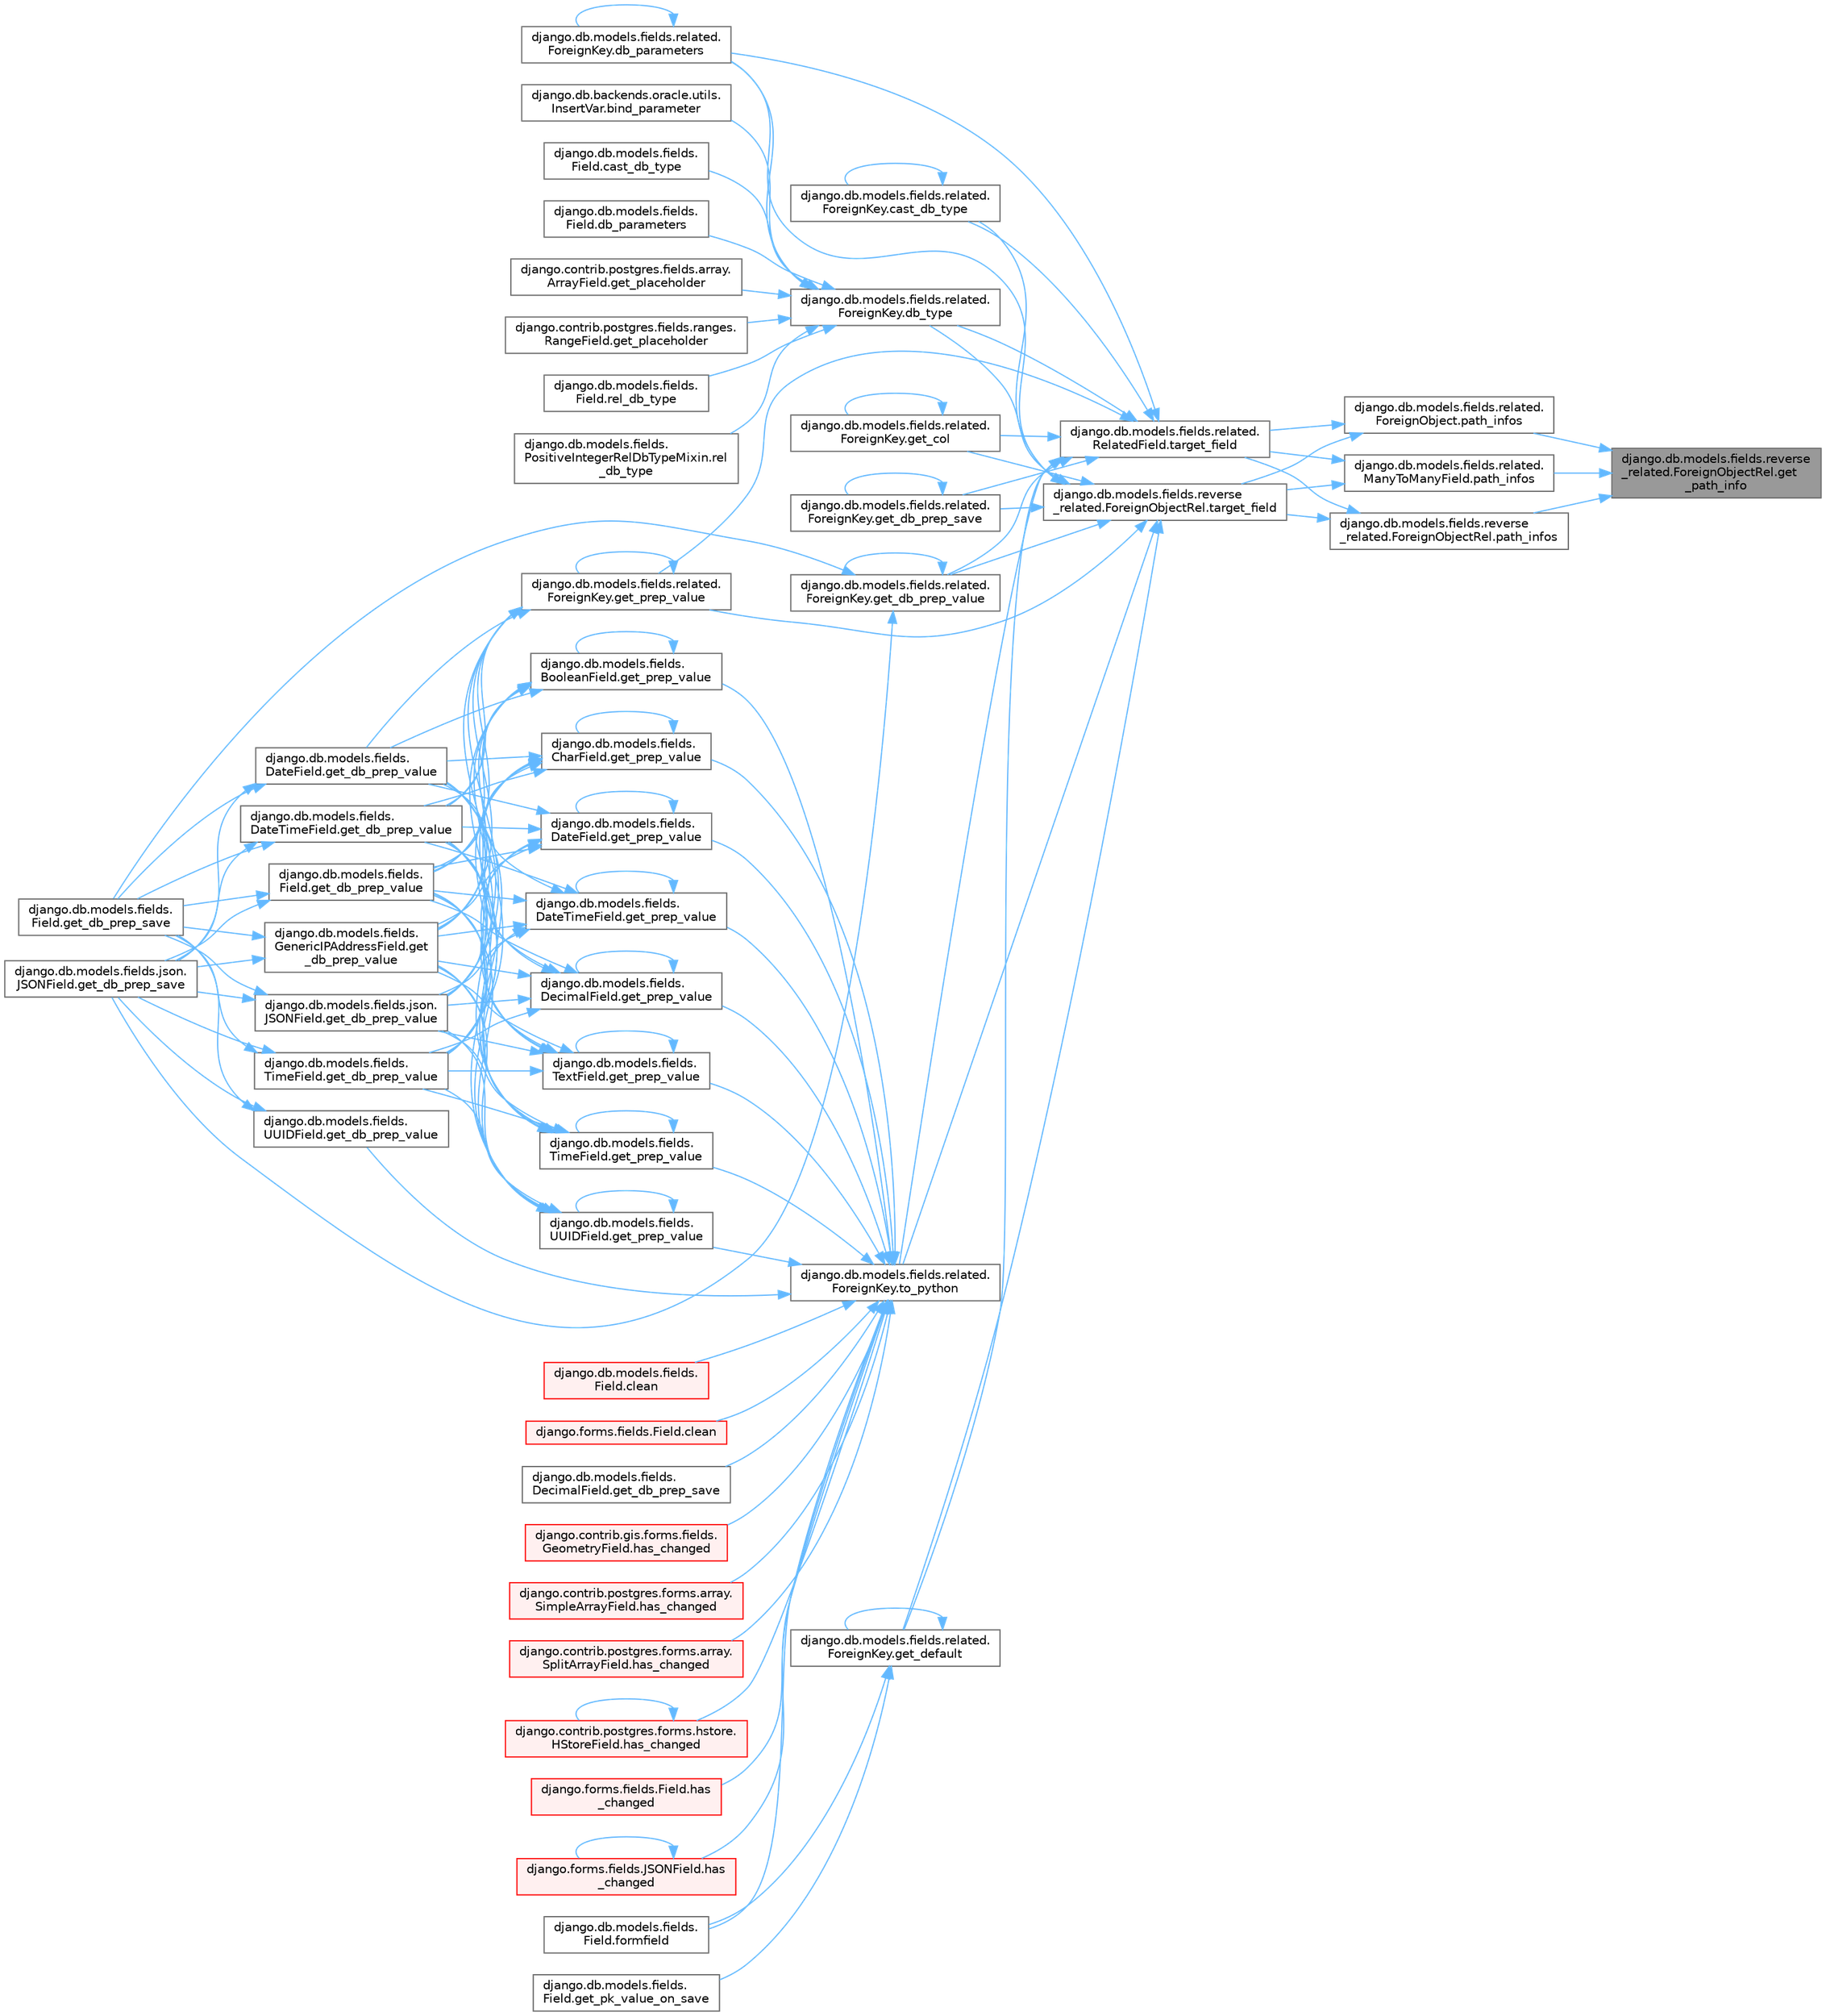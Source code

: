 digraph "django.db.models.fields.reverse_related.ForeignObjectRel.get_path_info"
{
 // LATEX_PDF_SIZE
  bgcolor="transparent";
  edge [fontname=Helvetica,fontsize=10,labelfontname=Helvetica,labelfontsize=10];
  node [fontname=Helvetica,fontsize=10,shape=box,height=0.2,width=0.4];
  rankdir="RL";
  Node1 [id="Node000001",label="django.db.models.fields.reverse\l_related.ForeignObjectRel.get\l_path_info",height=0.2,width=0.4,color="gray40", fillcolor="grey60", style="filled", fontcolor="black",tooltip=" "];
  Node1 -> Node2 [id="edge1_Node000001_Node000002",dir="back",color="steelblue1",style="solid",tooltip=" "];
  Node2 [id="Node000002",label="django.db.models.fields.related.\lForeignObject.path_infos",height=0.2,width=0.4,color="grey40", fillcolor="white", style="filled",URL="$classdjango_1_1db_1_1models_1_1fields_1_1related_1_1_foreign_object.html#ac56ab05ff73c3c6f75ac759097d4fda3",tooltip=" "];
  Node2 -> Node3 [id="edge2_Node000002_Node000003",dir="back",color="steelblue1",style="solid",tooltip=" "];
  Node3 [id="Node000003",label="django.db.models.fields.related.\lRelatedField.target_field",height=0.2,width=0.4,color="grey40", fillcolor="white", style="filled",URL="$classdjango_1_1db_1_1models_1_1fields_1_1related_1_1_related_field.html#a029cbf99ddd23283da034c80861467df",tooltip=" "];
  Node3 -> Node4 [id="edge3_Node000003_Node000004",dir="back",color="steelblue1",style="solid",tooltip=" "];
  Node4 [id="Node000004",label="django.db.models.fields.related.\lForeignKey.cast_db_type",height=0.2,width=0.4,color="grey40", fillcolor="white", style="filled",URL="$classdjango_1_1db_1_1models_1_1fields_1_1related_1_1_foreign_key.html#afa6127a4afad5ad58f3cc095411c807c",tooltip=" "];
  Node4 -> Node4 [id="edge4_Node000004_Node000004",dir="back",color="steelblue1",style="solid",tooltip=" "];
  Node3 -> Node5 [id="edge5_Node000003_Node000005",dir="back",color="steelblue1",style="solid",tooltip=" "];
  Node5 [id="Node000005",label="django.db.models.fields.related.\lForeignKey.db_parameters",height=0.2,width=0.4,color="grey40", fillcolor="white", style="filled",URL="$classdjango_1_1db_1_1models_1_1fields_1_1related_1_1_foreign_key.html#a9bb6e97f2ec3c5d303511a5b8f06f372",tooltip=" "];
  Node5 -> Node5 [id="edge6_Node000005_Node000005",dir="back",color="steelblue1",style="solid",tooltip=" "];
  Node3 -> Node6 [id="edge7_Node000003_Node000006",dir="back",color="steelblue1",style="solid",tooltip=" "];
  Node6 [id="Node000006",label="django.db.models.fields.related.\lForeignKey.db_type",height=0.2,width=0.4,color="grey40", fillcolor="white", style="filled",URL="$classdjango_1_1db_1_1models_1_1fields_1_1related_1_1_foreign_key.html#ae18f933ab8dbe059650fbfeb19ceff97",tooltip=" "];
  Node6 -> Node7 [id="edge8_Node000006_Node000007",dir="back",color="steelblue1",style="solid",tooltip=" "];
  Node7 [id="Node000007",label="django.db.backends.oracle.utils.\lInsertVar.bind_parameter",height=0.2,width=0.4,color="grey40", fillcolor="white", style="filled",URL="$classdjango_1_1db_1_1backends_1_1oracle_1_1utils_1_1_insert_var.html#a6a28fbfb5b953ce33e18cecc2d679ae0",tooltip=" "];
  Node6 -> Node8 [id="edge9_Node000006_Node000008",dir="back",color="steelblue1",style="solid",tooltip=" "];
  Node8 [id="Node000008",label="django.db.models.fields.\lField.cast_db_type",height=0.2,width=0.4,color="grey40", fillcolor="white", style="filled",URL="$classdjango_1_1db_1_1models_1_1fields_1_1_field.html#a1e68c1fb7ad84a2f313ff88c79c9a094",tooltip=" "];
  Node6 -> Node9 [id="edge10_Node000006_Node000009",dir="back",color="steelblue1",style="solid",tooltip=" "];
  Node9 [id="Node000009",label="django.db.models.fields.\lField.db_parameters",height=0.2,width=0.4,color="grey40", fillcolor="white", style="filled",URL="$classdjango_1_1db_1_1models_1_1fields_1_1_field.html#a19d09ceca32fdb237ec7737d9c1c0374",tooltip=" "];
  Node6 -> Node5 [id="edge11_Node000006_Node000005",dir="back",color="steelblue1",style="solid",tooltip=" "];
  Node6 -> Node10 [id="edge12_Node000006_Node000010",dir="back",color="steelblue1",style="solid",tooltip=" "];
  Node10 [id="Node000010",label="django.contrib.postgres.fields.array.\lArrayField.get_placeholder",height=0.2,width=0.4,color="grey40", fillcolor="white", style="filled",URL="$classdjango_1_1contrib_1_1postgres_1_1fields_1_1array_1_1_array_field.html#ad9cd434b57888afa1eed280bee05e731",tooltip=" "];
  Node6 -> Node11 [id="edge13_Node000006_Node000011",dir="back",color="steelblue1",style="solid",tooltip=" "];
  Node11 [id="Node000011",label="django.contrib.postgres.fields.ranges.\lRangeField.get_placeholder",height=0.2,width=0.4,color="grey40", fillcolor="white", style="filled",URL="$classdjango_1_1contrib_1_1postgres_1_1fields_1_1ranges_1_1_range_field.html#a83b2e6d873b86981d8e9127a47577b23",tooltip=" "];
  Node6 -> Node12 [id="edge14_Node000006_Node000012",dir="back",color="steelblue1",style="solid",tooltip=" "];
  Node12 [id="Node000012",label="django.db.models.fields.\lField.rel_db_type",height=0.2,width=0.4,color="grey40", fillcolor="white", style="filled",URL="$classdjango_1_1db_1_1models_1_1fields_1_1_field.html#a4a4dd7ca21dbe339ae3a8d043d4bb14c",tooltip=" "];
  Node6 -> Node13 [id="edge15_Node000006_Node000013",dir="back",color="steelblue1",style="solid",tooltip=" "];
  Node13 [id="Node000013",label="django.db.models.fields.\lPositiveIntegerRelDbTypeMixin.rel\l_db_type",height=0.2,width=0.4,color="grey40", fillcolor="white", style="filled",URL="$classdjango_1_1db_1_1models_1_1fields_1_1_positive_integer_rel_db_type_mixin.html#adc2e4fd7a7ddc7f72160d59f8743a864",tooltip=" "];
  Node3 -> Node14 [id="edge16_Node000003_Node000014",dir="back",color="steelblue1",style="solid",tooltip=" "];
  Node14 [id="Node000014",label="django.db.models.fields.related.\lForeignKey.get_col",height=0.2,width=0.4,color="grey40", fillcolor="white", style="filled",URL="$classdjango_1_1db_1_1models_1_1fields_1_1related_1_1_foreign_key.html#ac25426452a798ecddc7124eeea142235",tooltip=" "];
  Node14 -> Node14 [id="edge17_Node000014_Node000014",dir="back",color="steelblue1",style="solid",tooltip=" "];
  Node3 -> Node15 [id="edge18_Node000003_Node000015",dir="back",color="steelblue1",style="solid",tooltip=" "];
  Node15 [id="Node000015",label="django.db.models.fields.related.\lForeignKey.get_db_prep_save",height=0.2,width=0.4,color="grey40", fillcolor="white", style="filled",URL="$classdjango_1_1db_1_1models_1_1fields_1_1related_1_1_foreign_key.html#a834be582dca2f9e9f9f76175e85784b8",tooltip=" "];
  Node15 -> Node15 [id="edge19_Node000015_Node000015",dir="back",color="steelblue1",style="solid",tooltip=" "];
  Node3 -> Node16 [id="edge20_Node000003_Node000016",dir="back",color="steelblue1",style="solid",tooltip=" "];
  Node16 [id="Node000016",label="django.db.models.fields.related.\lForeignKey.get_db_prep_value",height=0.2,width=0.4,color="grey40", fillcolor="white", style="filled",URL="$classdjango_1_1db_1_1models_1_1fields_1_1related_1_1_foreign_key.html#a969cd73da211d4bd83cb874fd3507e9f",tooltip=" "];
  Node16 -> Node17 [id="edge21_Node000016_Node000017",dir="back",color="steelblue1",style="solid",tooltip=" "];
  Node17 [id="Node000017",label="django.db.models.fields.\lField.get_db_prep_save",height=0.2,width=0.4,color="grey40", fillcolor="white", style="filled",URL="$classdjango_1_1db_1_1models_1_1fields_1_1_field.html#a6ffbf587320e79a62a40af031183c2f2",tooltip=" "];
  Node16 -> Node18 [id="edge22_Node000016_Node000018",dir="back",color="steelblue1",style="solid",tooltip=" "];
  Node18 [id="Node000018",label="django.db.models.fields.json.\lJSONField.get_db_prep_save",height=0.2,width=0.4,color="grey40", fillcolor="white", style="filled",URL="$classdjango_1_1db_1_1models_1_1fields_1_1json_1_1_j_s_o_n_field.html#ab7a67887e20c9c31871531e607b2a133",tooltip=" "];
  Node16 -> Node16 [id="edge23_Node000016_Node000016",dir="back",color="steelblue1",style="solid",tooltip=" "];
  Node3 -> Node19 [id="edge24_Node000003_Node000019",dir="back",color="steelblue1",style="solid",tooltip=" "];
  Node19 [id="Node000019",label="django.db.models.fields.related.\lForeignKey.get_default",height=0.2,width=0.4,color="grey40", fillcolor="white", style="filled",URL="$classdjango_1_1db_1_1models_1_1fields_1_1related_1_1_foreign_key.html#ae5acaba7c9c6c2b46a8ccae9d760d247",tooltip=" "];
  Node19 -> Node20 [id="edge25_Node000019_Node000020",dir="back",color="steelblue1",style="solid",tooltip=" "];
  Node20 [id="Node000020",label="django.db.models.fields.\lField.formfield",height=0.2,width=0.4,color="grey40", fillcolor="white", style="filled",URL="$classdjango_1_1db_1_1models_1_1fields_1_1_field.html#a1822195647a4e308ad17ccbeab6ea120",tooltip=" "];
  Node19 -> Node19 [id="edge26_Node000019_Node000019",dir="back",color="steelblue1",style="solid",tooltip=" "];
  Node19 -> Node21 [id="edge27_Node000019_Node000021",dir="back",color="steelblue1",style="solid",tooltip=" "];
  Node21 [id="Node000021",label="django.db.models.fields.\lField.get_pk_value_on_save",height=0.2,width=0.4,color="grey40", fillcolor="white", style="filled",URL="$classdjango_1_1db_1_1models_1_1fields_1_1_field.html#a245fcb3f231ff99678847ac2c75f7e3f",tooltip=" "];
  Node3 -> Node22 [id="edge28_Node000003_Node000022",dir="back",color="steelblue1",style="solid",tooltip=" "];
  Node22 [id="Node000022",label="django.db.models.fields.related.\lForeignKey.get_prep_value",height=0.2,width=0.4,color="grey40", fillcolor="white", style="filled",URL="$classdjango_1_1db_1_1models_1_1fields_1_1related_1_1_foreign_key.html#a378a951ff4be6f40df598f0b1d4c214e",tooltip=" "];
  Node22 -> Node23 [id="edge29_Node000022_Node000023",dir="back",color="steelblue1",style="solid",tooltip=" "];
  Node23 [id="Node000023",label="django.db.models.fields.\lDateField.get_db_prep_value",height=0.2,width=0.4,color="grey40", fillcolor="white", style="filled",URL="$classdjango_1_1db_1_1models_1_1fields_1_1_date_field.html#ad6d292b396a9f068e57a55dbcce353aa",tooltip=" "];
  Node23 -> Node17 [id="edge30_Node000023_Node000017",dir="back",color="steelblue1",style="solid",tooltip=" "];
  Node23 -> Node18 [id="edge31_Node000023_Node000018",dir="back",color="steelblue1",style="solid",tooltip=" "];
  Node22 -> Node24 [id="edge32_Node000022_Node000024",dir="back",color="steelblue1",style="solid",tooltip=" "];
  Node24 [id="Node000024",label="django.db.models.fields.\lDateTimeField.get_db_prep_value",height=0.2,width=0.4,color="grey40", fillcolor="white", style="filled",URL="$classdjango_1_1db_1_1models_1_1fields_1_1_date_time_field.html#ace937a98f687ea3399d88de4eddec0b8",tooltip=" "];
  Node24 -> Node17 [id="edge33_Node000024_Node000017",dir="back",color="steelblue1",style="solid",tooltip=" "];
  Node24 -> Node18 [id="edge34_Node000024_Node000018",dir="back",color="steelblue1",style="solid",tooltip=" "];
  Node22 -> Node25 [id="edge35_Node000022_Node000025",dir="back",color="steelblue1",style="solid",tooltip=" "];
  Node25 [id="Node000025",label="django.db.models.fields.\lField.get_db_prep_value",height=0.2,width=0.4,color="grey40", fillcolor="white", style="filled",URL="$classdjango_1_1db_1_1models_1_1fields_1_1_field.html#a27b39e33c87cb9d48a2cc249a66459c3",tooltip=" "];
  Node25 -> Node17 [id="edge36_Node000025_Node000017",dir="back",color="steelblue1",style="solid",tooltip=" "];
  Node25 -> Node18 [id="edge37_Node000025_Node000018",dir="back",color="steelblue1",style="solid",tooltip=" "];
  Node22 -> Node26 [id="edge38_Node000022_Node000026",dir="back",color="steelblue1",style="solid",tooltip=" "];
  Node26 [id="Node000026",label="django.db.models.fields.\lGenericIPAddressField.get\l_db_prep_value",height=0.2,width=0.4,color="grey40", fillcolor="white", style="filled",URL="$classdjango_1_1db_1_1models_1_1fields_1_1_generic_i_p_address_field.html#a0833bb7fa4f729102000a775edc0f4a9",tooltip=" "];
  Node26 -> Node17 [id="edge39_Node000026_Node000017",dir="back",color="steelblue1",style="solid",tooltip=" "];
  Node26 -> Node18 [id="edge40_Node000026_Node000018",dir="back",color="steelblue1",style="solid",tooltip=" "];
  Node22 -> Node27 [id="edge41_Node000022_Node000027",dir="back",color="steelblue1",style="solid",tooltip=" "];
  Node27 [id="Node000027",label="django.db.models.fields.json.\lJSONField.get_db_prep_value",height=0.2,width=0.4,color="grey40", fillcolor="white", style="filled",URL="$classdjango_1_1db_1_1models_1_1fields_1_1json_1_1_j_s_o_n_field.html#ad89498c756bc8ae7f6e98ca5b7eb5184",tooltip=" "];
  Node27 -> Node17 [id="edge42_Node000027_Node000017",dir="back",color="steelblue1",style="solid",tooltip=" "];
  Node27 -> Node18 [id="edge43_Node000027_Node000018",dir="back",color="steelblue1",style="solid",tooltip=" "];
  Node22 -> Node28 [id="edge44_Node000022_Node000028",dir="back",color="steelblue1",style="solid",tooltip=" "];
  Node28 [id="Node000028",label="django.db.models.fields.\lTimeField.get_db_prep_value",height=0.2,width=0.4,color="grey40", fillcolor="white", style="filled",URL="$classdjango_1_1db_1_1models_1_1fields_1_1_time_field.html#ac736cd2c62828e3dbee00ff6bae39e84",tooltip=" "];
  Node28 -> Node17 [id="edge45_Node000028_Node000017",dir="back",color="steelblue1",style="solid",tooltip=" "];
  Node28 -> Node18 [id="edge46_Node000028_Node000018",dir="back",color="steelblue1",style="solid",tooltip=" "];
  Node22 -> Node22 [id="edge47_Node000022_Node000022",dir="back",color="steelblue1",style="solid",tooltip=" "];
  Node3 -> Node29 [id="edge48_Node000003_Node000029",dir="back",color="steelblue1",style="solid",tooltip=" "];
  Node29 [id="Node000029",label="django.db.models.fields.related.\lForeignKey.to_python",height=0.2,width=0.4,color="grey40", fillcolor="white", style="filled",URL="$classdjango_1_1db_1_1models_1_1fields_1_1related_1_1_foreign_key.html#aeb79ec9107f1511eca2fc20b374f1fc1",tooltip=" "];
  Node29 -> Node30 [id="edge49_Node000029_Node000030",dir="back",color="steelblue1",style="solid",tooltip=" "];
  Node30 [id="Node000030",label="django.db.models.fields.\lField.clean",height=0.2,width=0.4,color="red", fillcolor="#FFF0F0", style="filled",URL="$classdjango_1_1db_1_1models_1_1fields_1_1_field.html#a4882fa20e9148ee8315b937e9cea41bf",tooltip=" "];
  Node29 -> Node621 [id="edge50_Node000029_Node000621",dir="back",color="steelblue1",style="solid",tooltip=" "];
  Node621 [id="Node000621",label="django.forms.fields.Field.clean",height=0.2,width=0.4,color="red", fillcolor="#FFF0F0", style="filled",URL="$classdjango_1_1forms_1_1fields_1_1_field.html#aee75acad433887bd31c6f298ebd77195",tooltip=" "];
  Node29 -> Node20 [id="edge51_Node000029_Node000020",dir="back",color="steelblue1",style="solid",tooltip=" "];
  Node29 -> Node3164 [id="edge52_Node000029_Node003164",dir="back",color="steelblue1",style="solid",tooltip=" "];
  Node3164 [id="Node003164",label="django.db.models.fields.\lDecimalField.get_db_prep_save",height=0.2,width=0.4,color="grey40", fillcolor="white", style="filled",URL="$classdjango_1_1db_1_1models_1_1fields_1_1_decimal_field.html#a46667b50c85f0b4a6cb777431017fc3a",tooltip=" "];
  Node29 -> Node3165 [id="edge53_Node000029_Node003165",dir="back",color="steelblue1",style="solid",tooltip=" "];
  Node3165 [id="Node003165",label="django.db.models.fields.\lUUIDField.get_db_prep_value",height=0.2,width=0.4,color="grey40", fillcolor="white", style="filled",URL="$classdjango_1_1db_1_1models_1_1fields_1_1_u_u_i_d_field.html#a386f708cbcae8153a01c6bc4fde97203",tooltip=" "];
  Node3165 -> Node17 [id="edge54_Node003165_Node000017",dir="back",color="steelblue1",style="solid",tooltip=" "];
  Node3165 -> Node18 [id="edge55_Node003165_Node000018",dir="back",color="steelblue1",style="solid",tooltip=" "];
  Node29 -> Node3166 [id="edge56_Node000029_Node003166",dir="back",color="steelblue1",style="solid",tooltip=" "];
  Node3166 [id="Node003166",label="django.db.models.fields.\lBooleanField.get_prep_value",height=0.2,width=0.4,color="grey40", fillcolor="white", style="filled",URL="$classdjango_1_1db_1_1models_1_1fields_1_1_boolean_field.html#a2c76f741d494c42b977fea4db757b224",tooltip=" "];
  Node3166 -> Node23 [id="edge57_Node003166_Node000023",dir="back",color="steelblue1",style="solid",tooltip=" "];
  Node3166 -> Node24 [id="edge58_Node003166_Node000024",dir="back",color="steelblue1",style="solid",tooltip=" "];
  Node3166 -> Node25 [id="edge59_Node003166_Node000025",dir="back",color="steelblue1",style="solid",tooltip=" "];
  Node3166 -> Node26 [id="edge60_Node003166_Node000026",dir="back",color="steelblue1",style="solid",tooltip=" "];
  Node3166 -> Node27 [id="edge61_Node003166_Node000027",dir="back",color="steelblue1",style="solid",tooltip=" "];
  Node3166 -> Node28 [id="edge62_Node003166_Node000028",dir="back",color="steelblue1",style="solid",tooltip=" "];
  Node3166 -> Node3166 [id="edge63_Node003166_Node003166",dir="back",color="steelblue1",style="solid",tooltip=" "];
  Node29 -> Node3167 [id="edge64_Node000029_Node003167",dir="back",color="steelblue1",style="solid",tooltip=" "];
  Node3167 [id="Node003167",label="django.db.models.fields.\lCharField.get_prep_value",height=0.2,width=0.4,color="grey40", fillcolor="white", style="filled",URL="$classdjango_1_1db_1_1models_1_1fields_1_1_char_field.html#a586dde4bef09b94f15ca3b7a3b616a12",tooltip=" "];
  Node3167 -> Node23 [id="edge65_Node003167_Node000023",dir="back",color="steelblue1",style="solid",tooltip=" "];
  Node3167 -> Node24 [id="edge66_Node003167_Node000024",dir="back",color="steelblue1",style="solid",tooltip=" "];
  Node3167 -> Node25 [id="edge67_Node003167_Node000025",dir="back",color="steelblue1",style="solid",tooltip=" "];
  Node3167 -> Node26 [id="edge68_Node003167_Node000026",dir="back",color="steelblue1",style="solid",tooltip=" "];
  Node3167 -> Node27 [id="edge69_Node003167_Node000027",dir="back",color="steelblue1",style="solid",tooltip=" "];
  Node3167 -> Node28 [id="edge70_Node003167_Node000028",dir="back",color="steelblue1",style="solid",tooltip=" "];
  Node3167 -> Node3167 [id="edge71_Node003167_Node003167",dir="back",color="steelblue1",style="solid",tooltip=" "];
  Node29 -> Node3168 [id="edge72_Node000029_Node003168",dir="back",color="steelblue1",style="solid",tooltip=" "];
  Node3168 [id="Node003168",label="django.db.models.fields.\lDateField.get_prep_value",height=0.2,width=0.4,color="grey40", fillcolor="white", style="filled",URL="$classdjango_1_1db_1_1models_1_1fields_1_1_date_field.html#a17fd388efd6c1cc24e4daa2838936247",tooltip=" "];
  Node3168 -> Node23 [id="edge73_Node003168_Node000023",dir="back",color="steelblue1",style="solid",tooltip=" "];
  Node3168 -> Node24 [id="edge74_Node003168_Node000024",dir="back",color="steelblue1",style="solid",tooltip=" "];
  Node3168 -> Node25 [id="edge75_Node003168_Node000025",dir="back",color="steelblue1",style="solid",tooltip=" "];
  Node3168 -> Node26 [id="edge76_Node003168_Node000026",dir="back",color="steelblue1",style="solid",tooltip=" "];
  Node3168 -> Node27 [id="edge77_Node003168_Node000027",dir="back",color="steelblue1",style="solid",tooltip=" "];
  Node3168 -> Node28 [id="edge78_Node003168_Node000028",dir="back",color="steelblue1",style="solid",tooltip=" "];
  Node3168 -> Node3168 [id="edge79_Node003168_Node003168",dir="back",color="steelblue1",style="solid",tooltip=" "];
  Node29 -> Node1892 [id="edge80_Node000029_Node001892",dir="back",color="steelblue1",style="solid",tooltip=" "];
  Node1892 [id="Node001892",label="django.db.models.fields.\lDateTimeField.get_prep_value",height=0.2,width=0.4,color="grey40", fillcolor="white", style="filled",URL="$classdjango_1_1db_1_1models_1_1fields_1_1_date_time_field.html#a96b7b4c4a2af78523ff88dd95ddde877",tooltip=" "];
  Node1892 -> Node23 [id="edge81_Node001892_Node000023",dir="back",color="steelblue1",style="solid",tooltip=" "];
  Node1892 -> Node24 [id="edge82_Node001892_Node000024",dir="back",color="steelblue1",style="solid",tooltip=" "];
  Node1892 -> Node25 [id="edge83_Node001892_Node000025",dir="back",color="steelblue1",style="solid",tooltip=" "];
  Node1892 -> Node26 [id="edge84_Node001892_Node000026",dir="back",color="steelblue1",style="solid",tooltip=" "];
  Node1892 -> Node27 [id="edge85_Node001892_Node000027",dir="back",color="steelblue1",style="solid",tooltip=" "];
  Node1892 -> Node28 [id="edge86_Node001892_Node000028",dir="back",color="steelblue1",style="solid",tooltip=" "];
  Node1892 -> Node1892 [id="edge87_Node001892_Node001892",dir="back",color="steelblue1",style="solid",tooltip=" "];
  Node29 -> Node3169 [id="edge88_Node000029_Node003169",dir="back",color="steelblue1",style="solid",tooltip=" "];
  Node3169 [id="Node003169",label="django.db.models.fields.\lDecimalField.get_prep_value",height=0.2,width=0.4,color="grey40", fillcolor="white", style="filled",URL="$classdjango_1_1db_1_1models_1_1fields_1_1_decimal_field.html#a1d8d3b60ca856194a27f246557cdded5",tooltip=" "];
  Node3169 -> Node23 [id="edge89_Node003169_Node000023",dir="back",color="steelblue1",style="solid",tooltip=" "];
  Node3169 -> Node24 [id="edge90_Node003169_Node000024",dir="back",color="steelblue1",style="solid",tooltip=" "];
  Node3169 -> Node25 [id="edge91_Node003169_Node000025",dir="back",color="steelblue1",style="solid",tooltip=" "];
  Node3169 -> Node26 [id="edge92_Node003169_Node000026",dir="back",color="steelblue1",style="solid",tooltip=" "];
  Node3169 -> Node27 [id="edge93_Node003169_Node000027",dir="back",color="steelblue1",style="solid",tooltip=" "];
  Node3169 -> Node28 [id="edge94_Node003169_Node000028",dir="back",color="steelblue1",style="solid",tooltip=" "];
  Node3169 -> Node3169 [id="edge95_Node003169_Node003169",dir="back",color="steelblue1",style="solid",tooltip=" "];
  Node29 -> Node3170 [id="edge96_Node000029_Node003170",dir="back",color="steelblue1",style="solid",tooltip=" "];
  Node3170 [id="Node003170",label="django.db.models.fields.\lTextField.get_prep_value",height=0.2,width=0.4,color="grey40", fillcolor="white", style="filled",URL="$classdjango_1_1db_1_1models_1_1fields_1_1_text_field.html#aa6f1c919bfc7cb7571f98e02c585ade9",tooltip=" "];
  Node3170 -> Node23 [id="edge97_Node003170_Node000023",dir="back",color="steelblue1",style="solid",tooltip=" "];
  Node3170 -> Node24 [id="edge98_Node003170_Node000024",dir="back",color="steelblue1",style="solid",tooltip=" "];
  Node3170 -> Node25 [id="edge99_Node003170_Node000025",dir="back",color="steelblue1",style="solid",tooltip=" "];
  Node3170 -> Node26 [id="edge100_Node003170_Node000026",dir="back",color="steelblue1",style="solid",tooltip=" "];
  Node3170 -> Node27 [id="edge101_Node003170_Node000027",dir="back",color="steelblue1",style="solid",tooltip=" "];
  Node3170 -> Node28 [id="edge102_Node003170_Node000028",dir="back",color="steelblue1",style="solid",tooltip=" "];
  Node3170 -> Node3170 [id="edge103_Node003170_Node003170",dir="back",color="steelblue1",style="solid",tooltip=" "];
  Node29 -> Node3171 [id="edge104_Node000029_Node003171",dir="back",color="steelblue1",style="solid",tooltip=" "];
  Node3171 [id="Node003171",label="django.db.models.fields.\lTimeField.get_prep_value",height=0.2,width=0.4,color="grey40", fillcolor="white", style="filled",URL="$classdjango_1_1db_1_1models_1_1fields_1_1_time_field.html#a66b3f5bd9d463227ddf9205248c05159",tooltip=" "];
  Node3171 -> Node23 [id="edge105_Node003171_Node000023",dir="back",color="steelblue1",style="solid",tooltip=" "];
  Node3171 -> Node24 [id="edge106_Node003171_Node000024",dir="back",color="steelblue1",style="solid",tooltip=" "];
  Node3171 -> Node25 [id="edge107_Node003171_Node000025",dir="back",color="steelblue1",style="solid",tooltip=" "];
  Node3171 -> Node26 [id="edge108_Node003171_Node000026",dir="back",color="steelblue1",style="solid",tooltip=" "];
  Node3171 -> Node27 [id="edge109_Node003171_Node000027",dir="back",color="steelblue1",style="solid",tooltip=" "];
  Node3171 -> Node28 [id="edge110_Node003171_Node000028",dir="back",color="steelblue1",style="solid",tooltip=" "];
  Node3171 -> Node3171 [id="edge111_Node003171_Node003171",dir="back",color="steelblue1",style="solid",tooltip=" "];
  Node29 -> Node3172 [id="edge112_Node000029_Node003172",dir="back",color="steelblue1",style="solid",tooltip=" "];
  Node3172 [id="Node003172",label="django.db.models.fields.\lUUIDField.get_prep_value",height=0.2,width=0.4,color="grey40", fillcolor="white", style="filled",URL="$classdjango_1_1db_1_1models_1_1fields_1_1_u_u_i_d_field.html#ae74a36923ced617bb42f59f725af7410",tooltip=" "];
  Node3172 -> Node23 [id="edge113_Node003172_Node000023",dir="back",color="steelblue1",style="solid",tooltip=" "];
  Node3172 -> Node24 [id="edge114_Node003172_Node000024",dir="back",color="steelblue1",style="solid",tooltip=" "];
  Node3172 -> Node25 [id="edge115_Node003172_Node000025",dir="back",color="steelblue1",style="solid",tooltip=" "];
  Node3172 -> Node26 [id="edge116_Node003172_Node000026",dir="back",color="steelblue1",style="solid",tooltip=" "];
  Node3172 -> Node27 [id="edge117_Node003172_Node000027",dir="back",color="steelblue1",style="solid",tooltip=" "];
  Node3172 -> Node28 [id="edge118_Node003172_Node000028",dir="back",color="steelblue1",style="solid",tooltip=" "];
  Node3172 -> Node3172 [id="edge119_Node003172_Node003172",dir="back",color="steelblue1",style="solid",tooltip=" "];
  Node29 -> Node3173 [id="edge120_Node000029_Node003173",dir="back",color="steelblue1",style="solid",tooltip=" "];
  Node3173 [id="Node003173",label="django.contrib.gis.forms.fields.\lGeometryField.has_changed",height=0.2,width=0.4,color="red", fillcolor="#FFF0F0", style="filled",URL="$classdjango_1_1contrib_1_1gis_1_1forms_1_1fields_1_1_geometry_field.html#a1eea909ca0f411c76fe71d42177c8fdd",tooltip=" "];
  Node29 -> Node3174 [id="edge121_Node000029_Node003174",dir="back",color="steelblue1",style="solid",tooltip=" "];
  Node3174 [id="Node003174",label="django.contrib.postgres.forms.array.\lSimpleArrayField.has_changed",height=0.2,width=0.4,color="red", fillcolor="#FFF0F0", style="filled",URL="$classdjango_1_1contrib_1_1postgres_1_1forms_1_1array_1_1_simple_array_field.html#a20fa97d79dbf5b63dd367112f46a1aed",tooltip=" "];
  Node29 -> Node3175 [id="edge122_Node000029_Node003175",dir="back",color="steelblue1",style="solid",tooltip=" "];
  Node3175 [id="Node003175",label="django.contrib.postgres.forms.array.\lSplitArrayField.has_changed",height=0.2,width=0.4,color="red", fillcolor="#FFF0F0", style="filled",URL="$classdjango_1_1contrib_1_1postgres_1_1forms_1_1array_1_1_split_array_field.html#a044afbb76f3a9e62c6d2807e41f8515a",tooltip=" "];
  Node29 -> Node3176 [id="edge123_Node000029_Node003176",dir="back",color="steelblue1",style="solid",tooltip=" "];
  Node3176 [id="Node003176",label="django.contrib.postgres.forms.hstore.\lHStoreField.has_changed",height=0.2,width=0.4,color="red", fillcolor="#FFF0F0", style="filled",URL="$classdjango_1_1contrib_1_1postgres_1_1forms_1_1hstore_1_1_h_store_field.html#ac5320929c4a6ade3846df2236975b98c",tooltip=" "];
  Node3176 -> Node3176 [id="edge124_Node003176_Node003176",dir="back",color="steelblue1",style="solid",tooltip=" "];
  Node29 -> Node3070 [id="edge125_Node000029_Node003070",dir="back",color="steelblue1",style="solid",tooltip=" "];
  Node3070 [id="Node003070",label="django.forms.fields.Field.has\l_changed",height=0.2,width=0.4,color="red", fillcolor="#FFF0F0", style="filled",URL="$classdjango_1_1forms_1_1fields_1_1_field.html#a50a1eb1edc4c92885575a8a1d2da380d",tooltip=" "];
  Node29 -> Node3177 [id="edge126_Node000029_Node003177",dir="back",color="steelblue1",style="solid",tooltip=" "];
  Node3177 [id="Node003177",label="django.forms.fields.JSONField.has\l_changed",height=0.2,width=0.4,color="red", fillcolor="#FFF0F0", style="filled",URL="$classdjango_1_1forms_1_1fields_1_1_j_s_o_n_field.html#aaae558e73ab4b2c8b50d05fb71c761d4",tooltip=" "];
  Node3177 -> Node3177 [id="edge127_Node003177_Node003177",dir="back",color="steelblue1",style="solid",tooltip=" "];
  Node2 -> Node2786 [id="edge128_Node000002_Node002786",dir="back",color="steelblue1",style="solid",tooltip=" "];
  Node2786 [id="Node002786",label="django.db.models.fields.reverse\l_related.ForeignObjectRel.target_field",height=0.2,width=0.4,color="grey40", fillcolor="white", style="filled",URL="$classdjango_1_1db_1_1models_1_1fields_1_1reverse__related_1_1_foreign_object_rel.html#aad1e27532acd88708c6ef63e1eb944a6",tooltip=" "];
  Node2786 -> Node4 [id="edge129_Node002786_Node000004",dir="back",color="steelblue1",style="solid",tooltip=" "];
  Node2786 -> Node5 [id="edge130_Node002786_Node000005",dir="back",color="steelblue1",style="solid",tooltip=" "];
  Node2786 -> Node6 [id="edge131_Node002786_Node000006",dir="back",color="steelblue1",style="solid",tooltip=" "];
  Node2786 -> Node14 [id="edge132_Node002786_Node000014",dir="back",color="steelblue1",style="solid",tooltip=" "];
  Node2786 -> Node15 [id="edge133_Node002786_Node000015",dir="back",color="steelblue1",style="solid",tooltip=" "];
  Node2786 -> Node16 [id="edge134_Node002786_Node000016",dir="back",color="steelblue1",style="solid",tooltip=" "];
  Node2786 -> Node19 [id="edge135_Node002786_Node000019",dir="back",color="steelblue1",style="solid",tooltip=" "];
  Node2786 -> Node22 [id="edge136_Node002786_Node000022",dir="back",color="steelblue1",style="solid",tooltip=" "];
  Node2786 -> Node29 [id="edge137_Node002786_Node000029",dir="back",color="steelblue1",style="solid",tooltip=" "];
  Node1 -> Node2785 [id="edge138_Node000001_Node002785",dir="back",color="steelblue1",style="solid",tooltip=" "];
  Node2785 [id="Node002785",label="django.db.models.fields.related.\lManyToManyField.path_infos",height=0.2,width=0.4,color="grey40", fillcolor="white", style="filled",URL="$classdjango_1_1db_1_1models_1_1fields_1_1related_1_1_many_to_many_field.html#afde16207bf35abf3eff89094087b3010",tooltip=" "];
  Node2785 -> Node3 [id="edge139_Node002785_Node000003",dir="back",color="steelblue1",style="solid",tooltip=" "];
  Node2785 -> Node2786 [id="edge140_Node002785_Node002786",dir="back",color="steelblue1",style="solid",tooltip=" "];
  Node1 -> Node2787 [id="edge141_Node000001_Node002787",dir="back",color="steelblue1",style="solid",tooltip=" "];
  Node2787 [id="Node002787",label="django.db.models.fields.reverse\l_related.ForeignObjectRel.path_infos",height=0.2,width=0.4,color="grey40", fillcolor="white", style="filled",URL="$classdjango_1_1db_1_1models_1_1fields_1_1reverse__related_1_1_foreign_object_rel.html#a9de088635d49893f812a20db0e2de831",tooltip=" "];
  Node2787 -> Node3 [id="edge142_Node002787_Node000003",dir="back",color="steelblue1",style="solid",tooltip=" "];
  Node2787 -> Node2786 [id="edge143_Node002787_Node002786",dir="back",color="steelblue1",style="solid",tooltip=" "];
}

